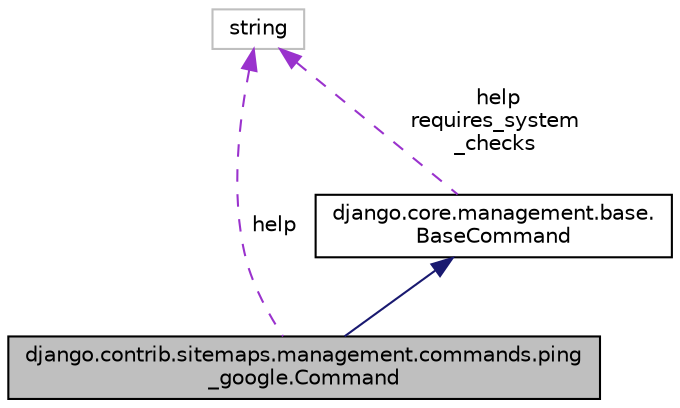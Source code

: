 digraph "django.contrib.sitemaps.management.commands.ping_google.Command"
{
 // LATEX_PDF_SIZE
  edge [fontname="Helvetica",fontsize="10",labelfontname="Helvetica",labelfontsize="10"];
  node [fontname="Helvetica",fontsize="10",shape=record];
  Node1 [label="django.contrib.sitemaps.management.commands.ping\l_google.Command",height=0.2,width=0.4,color="black", fillcolor="grey75", style="filled", fontcolor="black",tooltip=" "];
  Node2 -> Node1 [dir="back",color="midnightblue",fontsize="10",style="solid",fontname="Helvetica"];
  Node2 [label="django.core.management.base.\lBaseCommand",height=0.2,width=0.4,color="black", fillcolor="white", style="filled",URL="$classdjango_1_1core_1_1management_1_1base_1_1_base_command.html",tooltip=" "];
  Node3 -> Node2 [dir="back",color="darkorchid3",fontsize="10",style="dashed",label=" help\nrequires_system\l_checks" ,fontname="Helvetica"];
  Node3 [label="string",height=0.2,width=0.4,color="grey75", fillcolor="white", style="filled",tooltip=" "];
  Node3 -> Node1 [dir="back",color="darkorchid3",fontsize="10",style="dashed",label=" help" ,fontname="Helvetica"];
}

